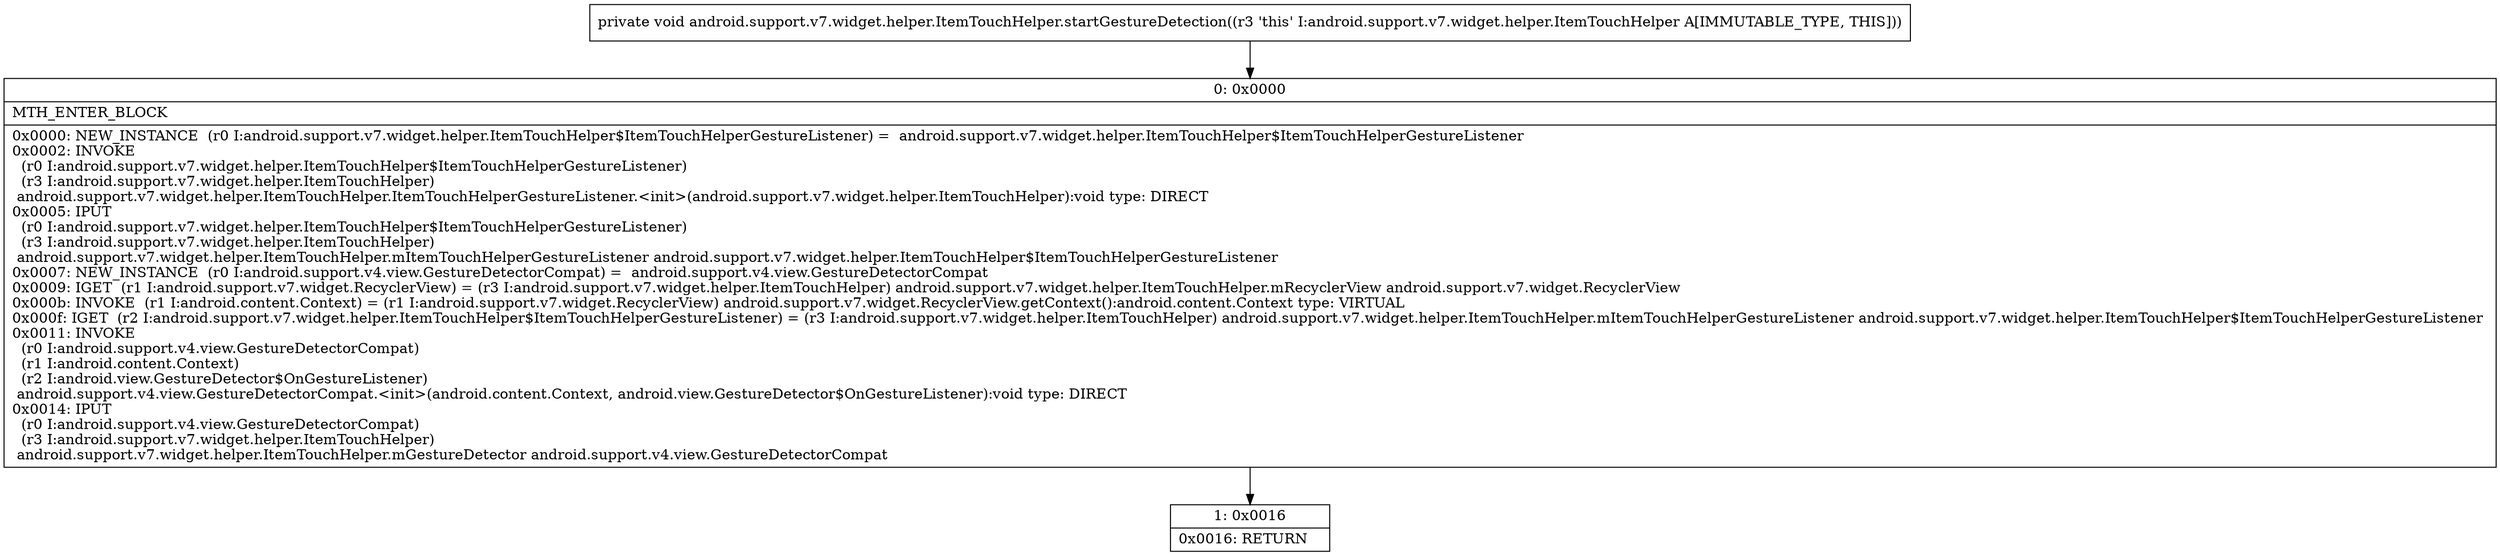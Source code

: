 digraph "CFG forandroid.support.v7.widget.helper.ItemTouchHelper.startGestureDetection()V" {
Node_0 [shape=record,label="{0\:\ 0x0000|MTH_ENTER_BLOCK\l|0x0000: NEW_INSTANCE  (r0 I:android.support.v7.widget.helper.ItemTouchHelper$ItemTouchHelperGestureListener) =  android.support.v7.widget.helper.ItemTouchHelper$ItemTouchHelperGestureListener \l0x0002: INVOKE  \l  (r0 I:android.support.v7.widget.helper.ItemTouchHelper$ItemTouchHelperGestureListener)\l  (r3 I:android.support.v7.widget.helper.ItemTouchHelper)\l android.support.v7.widget.helper.ItemTouchHelper.ItemTouchHelperGestureListener.\<init\>(android.support.v7.widget.helper.ItemTouchHelper):void type: DIRECT \l0x0005: IPUT  \l  (r0 I:android.support.v7.widget.helper.ItemTouchHelper$ItemTouchHelperGestureListener)\l  (r3 I:android.support.v7.widget.helper.ItemTouchHelper)\l android.support.v7.widget.helper.ItemTouchHelper.mItemTouchHelperGestureListener android.support.v7.widget.helper.ItemTouchHelper$ItemTouchHelperGestureListener \l0x0007: NEW_INSTANCE  (r0 I:android.support.v4.view.GestureDetectorCompat) =  android.support.v4.view.GestureDetectorCompat \l0x0009: IGET  (r1 I:android.support.v7.widget.RecyclerView) = (r3 I:android.support.v7.widget.helper.ItemTouchHelper) android.support.v7.widget.helper.ItemTouchHelper.mRecyclerView android.support.v7.widget.RecyclerView \l0x000b: INVOKE  (r1 I:android.content.Context) = (r1 I:android.support.v7.widget.RecyclerView) android.support.v7.widget.RecyclerView.getContext():android.content.Context type: VIRTUAL \l0x000f: IGET  (r2 I:android.support.v7.widget.helper.ItemTouchHelper$ItemTouchHelperGestureListener) = (r3 I:android.support.v7.widget.helper.ItemTouchHelper) android.support.v7.widget.helper.ItemTouchHelper.mItemTouchHelperGestureListener android.support.v7.widget.helper.ItemTouchHelper$ItemTouchHelperGestureListener \l0x0011: INVOKE  \l  (r0 I:android.support.v4.view.GestureDetectorCompat)\l  (r1 I:android.content.Context)\l  (r2 I:android.view.GestureDetector$OnGestureListener)\l android.support.v4.view.GestureDetectorCompat.\<init\>(android.content.Context, android.view.GestureDetector$OnGestureListener):void type: DIRECT \l0x0014: IPUT  \l  (r0 I:android.support.v4.view.GestureDetectorCompat)\l  (r3 I:android.support.v7.widget.helper.ItemTouchHelper)\l android.support.v7.widget.helper.ItemTouchHelper.mGestureDetector android.support.v4.view.GestureDetectorCompat \l}"];
Node_1 [shape=record,label="{1\:\ 0x0016|0x0016: RETURN   \l}"];
MethodNode[shape=record,label="{private void android.support.v7.widget.helper.ItemTouchHelper.startGestureDetection((r3 'this' I:android.support.v7.widget.helper.ItemTouchHelper A[IMMUTABLE_TYPE, THIS])) }"];
MethodNode -> Node_0;
Node_0 -> Node_1;
}

